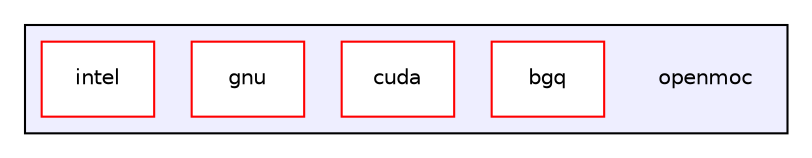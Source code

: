 digraph "/home/wbinventor/OpenMOC/openmoc/" {
  compound=true
  node [ fontsize="10", fontname="Helvetica"];
  edge [ labelfontsize="10", labelfontname="Helvetica"];
  subgraph clusterdir_feeaf68b943d4425f333311e6b81e54f {
    graph [ bgcolor="#eeeeff", pencolor="black", label="" URL="dir_feeaf68b943d4425f333311e6b81e54f.html"];
    dir_feeaf68b943d4425f333311e6b81e54f [shape=plaintext label="openmoc"];
    dir_ab1ffabdc9417faef508a622a4f16fd6 [shape=box label="bgq" color="red" fillcolor="white" style="filled" URL="dir_ab1ffabdc9417faef508a622a4f16fd6.html"];
    dir_5b8d6644a45595a9b7fae4bf845de8d0 [shape=box label="cuda" color="red" fillcolor="white" style="filled" URL="dir_5b8d6644a45595a9b7fae4bf845de8d0.html"];
    dir_3fa9e6483d17027c78a49ff5f1039d10 [shape=box label="gnu" color="red" fillcolor="white" style="filled" URL="dir_3fa9e6483d17027c78a49ff5f1039d10.html"];
    dir_d0150c83ea081bd0343e7a6ba8afaadf [shape=box label="intel" color="red" fillcolor="white" style="filled" URL="dir_d0150c83ea081bd0343e7a6ba8afaadf.html"];
  }
}
